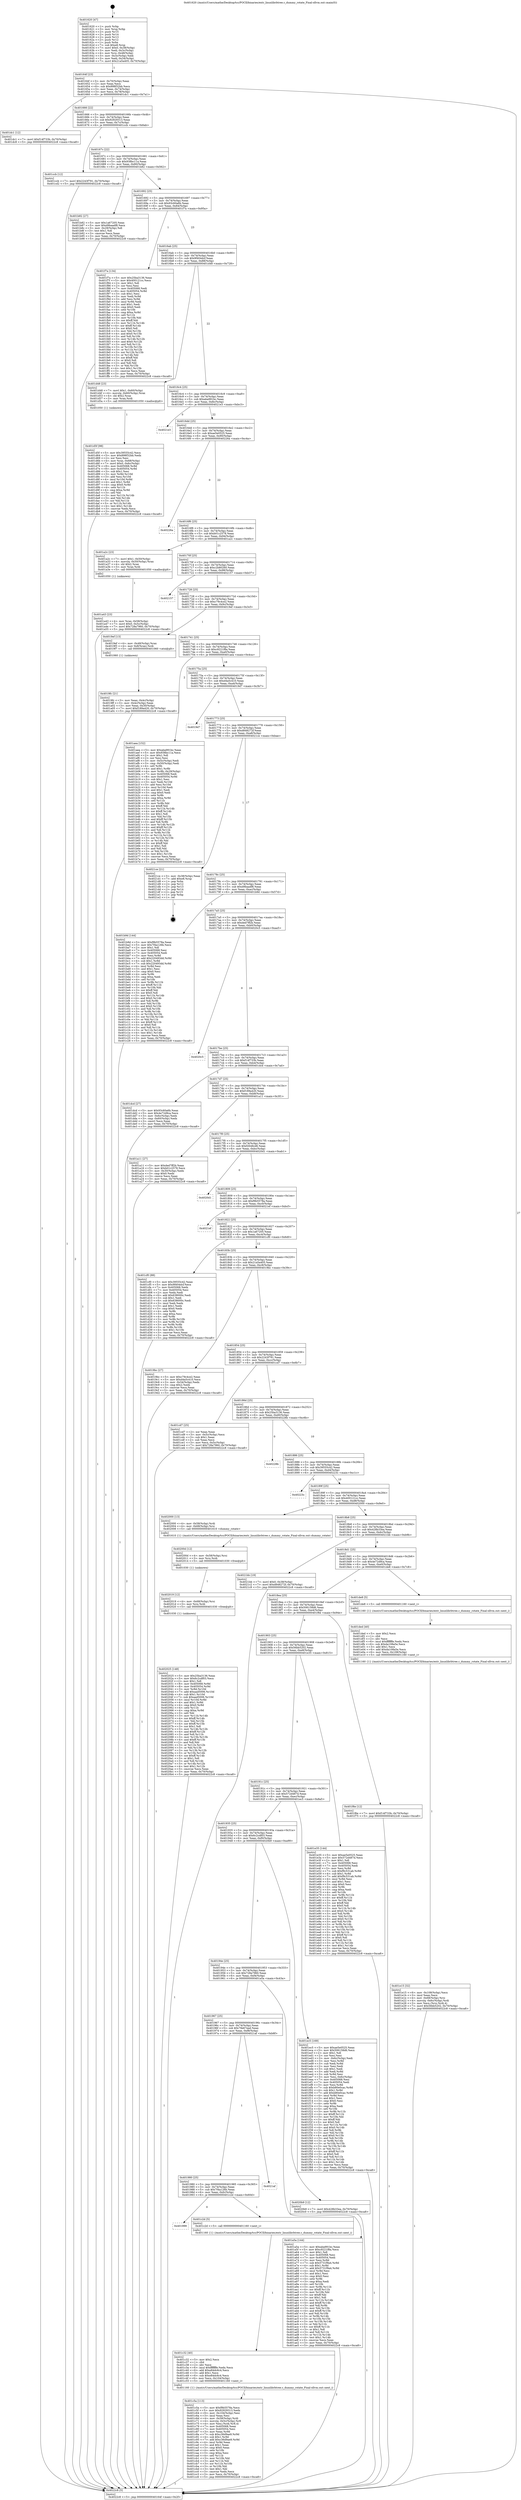 digraph "0x401620" {
  label = "0x401620 (/mnt/c/Users/mathe/Desktop/tcc/POCII/binaries/extr_linuxlibrbtree.c_dummy_rotate_Final-ollvm.out::main(0))"
  labelloc = "t"
  node[shape=record]

  Entry [label="",width=0.3,height=0.3,shape=circle,fillcolor=black,style=filled]
  "0x40164f" [label="{
     0x40164f [23]\l
     | [instrs]\l
     &nbsp;&nbsp;0x40164f \<+3\>: mov -0x70(%rbp),%eax\l
     &nbsp;&nbsp;0x401652 \<+2\>: mov %eax,%ecx\l
     &nbsp;&nbsp;0x401654 \<+6\>: sub $0x898f32bb,%ecx\l
     &nbsp;&nbsp;0x40165a \<+3\>: mov %eax,-0x74(%rbp)\l
     &nbsp;&nbsp;0x40165d \<+3\>: mov %ecx,-0x78(%rbp)\l
     &nbsp;&nbsp;0x401660 \<+6\>: je 0000000000401dc1 \<main+0x7a1\>\l
  }"]
  "0x401dc1" [label="{
     0x401dc1 [12]\l
     | [instrs]\l
     &nbsp;&nbsp;0x401dc1 \<+7\>: movl $0xf14f733b,-0x70(%rbp)\l
     &nbsp;&nbsp;0x401dc8 \<+5\>: jmp 00000000004022c8 \<main+0xca8\>\l
  }"]
  "0x401666" [label="{
     0x401666 [22]\l
     | [instrs]\l
     &nbsp;&nbsp;0x401666 \<+5\>: jmp 000000000040166b \<main+0x4b\>\l
     &nbsp;&nbsp;0x40166b \<+3\>: mov -0x74(%rbp),%eax\l
     &nbsp;&nbsp;0x40166e \<+5\>: sub $0x92929313,%eax\l
     &nbsp;&nbsp;0x401673 \<+3\>: mov %eax,-0x7c(%rbp)\l
     &nbsp;&nbsp;0x401676 \<+6\>: je 0000000000401ccb \<main+0x6ab\>\l
  }"]
  Exit [label="",width=0.3,height=0.3,shape=circle,fillcolor=black,style=filled,peripheries=2]
  "0x401ccb" [label="{
     0x401ccb [12]\l
     | [instrs]\l
     &nbsp;&nbsp;0x401ccb \<+7\>: movl $0x2243f791,-0x70(%rbp)\l
     &nbsp;&nbsp;0x401cd2 \<+5\>: jmp 00000000004022c8 \<main+0xca8\>\l
  }"]
  "0x40167c" [label="{
     0x40167c [22]\l
     | [instrs]\l
     &nbsp;&nbsp;0x40167c \<+5\>: jmp 0000000000401681 \<main+0x61\>\l
     &nbsp;&nbsp;0x401681 \<+3\>: mov -0x74(%rbp),%eax\l
     &nbsp;&nbsp;0x401684 \<+5\>: sub $0x938bc11a,%eax\l
     &nbsp;&nbsp;0x401689 \<+3\>: mov %eax,-0x80(%rbp)\l
     &nbsp;&nbsp;0x40168c \<+6\>: je 0000000000401b82 \<main+0x562\>\l
  }"]
  "0x402025" [label="{
     0x402025 [148]\l
     | [instrs]\l
     &nbsp;&nbsp;0x402025 \<+5\>: mov $0x25ba3136,%eax\l
     &nbsp;&nbsp;0x40202a \<+5\>: mov $0x6c2cdf03,%ecx\l
     &nbsp;&nbsp;0x40202f \<+2\>: mov $0x1,%dl\l
     &nbsp;&nbsp;0x402031 \<+8\>: mov 0x405068,%r8d\l
     &nbsp;&nbsp;0x402039 \<+8\>: mov 0x405054,%r9d\l
     &nbsp;&nbsp;0x402041 \<+3\>: mov %r8d,%r10d\l
     &nbsp;&nbsp;0x402044 \<+7\>: add $0xaad5006,%r10d\l
     &nbsp;&nbsp;0x40204b \<+4\>: sub $0x1,%r10d\l
     &nbsp;&nbsp;0x40204f \<+7\>: sub $0xaad5006,%r10d\l
     &nbsp;&nbsp;0x402056 \<+4\>: imul %r10d,%r8d\l
     &nbsp;&nbsp;0x40205a \<+4\>: and $0x1,%r8d\l
     &nbsp;&nbsp;0x40205e \<+4\>: cmp $0x0,%r8d\l
     &nbsp;&nbsp;0x402062 \<+4\>: sete %r11b\l
     &nbsp;&nbsp;0x402066 \<+4\>: cmp $0xa,%r9d\l
     &nbsp;&nbsp;0x40206a \<+3\>: setl %bl\l
     &nbsp;&nbsp;0x40206d \<+3\>: mov %r11b,%r14b\l
     &nbsp;&nbsp;0x402070 \<+4\>: xor $0xff,%r14b\l
     &nbsp;&nbsp;0x402074 \<+3\>: mov %bl,%r15b\l
     &nbsp;&nbsp;0x402077 \<+4\>: xor $0xff,%r15b\l
     &nbsp;&nbsp;0x40207b \<+3\>: xor $0x1,%dl\l
     &nbsp;&nbsp;0x40207e \<+3\>: mov %r14b,%r12b\l
     &nbsp;&nbsp;0x402081 \<+4\>: and $0xff,%r12b\l
     &nbsp;&nbsp;0x402085 \<+3\>: and %dl,%r11b\l
     &nbsp;&nbsp;0x402088 \<+3\>: mov %r15b,%r13b\l
     &nbsp;&nbsp;0x40208b \<+4\>: and $0xff,%r13b\l
     &nbsp;&nbsp;0x40208f \<+2\>: and %dl,%bl\l
     &nbsp;&nbsp;0x402091 \<+3\>: or %r11b,%r12b\l
     &nbsp;&nbsp;0x402094 \<+3\>: or %bl,%r13b\l
     &nbsp;&nbsp;0x402097 \<+3\>: xor %r13b,%r12b\l
     &nbsp;&nbsp;0x40209a \<+3\>: or %r15b,%r14b\l
     &nbsp;&nbsp;0x40209d \<+4\>: xor $0xff,%r14b\l
     &nbsp;&nbsp;0x4020a1 \<+3\>: or $0x1,%dl\l
     &nbsp;&nbsp;0x4020a4 \<+3\>: and %dl,%r14b\l
     &nbsp;&nbsp;0x4020a7 \<+3\>: or %r14b,%r12b\l
     &nbsp;&nbsp;0x4020aa \<+4\>: test $0x1,%r12b\l
     &nbsp;&nbsp;0x4020ae \<+3\>: cmovne %ecx,%eax\l
     &nbsp;&nbsp;0x4020b1 \<+3\>: mov %eax,-0x70(%rbp)\l
     &nbsp;&nbsp;0x4020b4 \<+5\>: jmp 00000000004022c8 \<main+0xca8\>\l
  }"]
  "0x401b82" [label="{
     0x401b82 [27]\l
     | [instrs]\l
     &nbsp;&nbsp;0x401b82 \<+5\>: mov $0x1a67205,%eax\l
     &nbsp;&nbsp;0x401b87 \<+5\>: mov $0xd9baadf8,%ecx\l
     &nbsp;&nbsp;0x401b8c \<+3\>: mov -0x29(%rbp),%dl\l
     &nbsp;&nbsp;0x401b8f \<+3\>: test $0x1,%dl\l
     &nbsp;&nbsp;0x401b92 \<+3\>: cmovne %ecx,%eax\l
     &nbsp;&nbsp;0x401b95 \<+3\>: mov %eax,-0x70(%rbp)\l
     &nbsp;&nbsp;0x401b98 \<+5\>: jmp 00000000004022c8 \<main+0xca8\>\l
  }"]
  "0x401692" [label="{
     0x401692 [25]\l
     | [instrs]\l
     &nbsp;&nbsp;0x401692 \<+5\>: jmp 0000000000401697 \<main+0x77\>\l
     &nbsp;&nbsp;0x401697 \<+3\>: mov -0x74(%rbp),%eax\l
     &nbsp;&nbsp;0x40169a \<+5\>: sub $0x93c60a6b,%eax\l
     &nbsp;&nbsp;0x40169f \<+6\>: mov %eax,-0x84(%rbp)\l
     &nbsp;&nbsp;0x4016a5 \<+6\>: je 0000000000401f7a \<main+0x95a\>\l
  }"]
  "0x402019" [label="{
     0x402019 [12]\l
     | [instrs]\l
     &nbsp;&nbsp;0x402019 \<+4\>: mov -0x68(%rbp),%rsi\l
     &nbsp;&nbsp;0x40201d \<+3\>: mov %rsi,%rdi\l
     &nbsp;&nbsp;0x402020 \<+5\>: call 0000000000401030 \<free@plt\>\l
     | [calls]\l
     &nbsp;&nbsp;0x401030 \{1\} (unknown)\l
  }"]
  "0x401f7a" [label="{
     0x401f7a [134]\l
     | [instrs]\l
     &nbsp;&nbsp;0x401f7a \<+5\>: mov $0x25ba3136,%eax\l
     &nbsp;&nbsp;0x401f7f \<+5\>: mov $0x400121cc,%ecx\l
     &nbsp;&nbsp;0x401f84 \<+2\>: mov $0x1,%dl\l
     &nbsp;&nbsp;0x401f86 \<+2\>: xor %esi,%esi\l
     &nbsp;&nbsp;0x401f88 \<+7\>: mov 0x405068,%edi\l
     &nbsp;&nbsp;0x401f8f \<+8\>: mov 0x405054,%r8d\l
     &nbsp;&nbsp;0x401f97 \<+3\>: sub $0x1,%esi\l
     &nbsp;&nbsp;0x401f9a \<+3\>: mov %edi,%r9d\l
     &nbsp;&nbsp;0x401f9d \<+3\>: add %esi,%r9d\l
     &nbsp;&nbsp;0x401fa0 \<+4\>: imul %r9d,%edi\l
     &nbsp;&nbsp;0x401fa4 \<+3\>: and $0x1,%edi\l
     &nbsp;&nbsp;0x401fa7 \<+3\>: cmp $0x0,%edi\l
     &nbsp;&nbsp;0x401faa \<+4\>: sete %r10b\l
     &nbsp;&nbsp;0x401fae \<+4\>: cmp $0xa,%r8d\l
     &nbsp;&nbsp;0x401fb2 \<+4\>: setl %r11b\l
     &nbsp;&nbsp;0x401fb6 \<+3\>: mov %r10b,%bl\l
     &nbsp;&nbsp;0x401fb9 \<+3\>: xor $0xff,%bl\l
     &nbsp;&nbsp;0x401fbc \<+3\>: mov %r11b,%r14b\l
     &nbsp;&nbsp;0x401fbf \<+4\>: xor $0xff,%r14b\l
     &nbsp;&nbsp;0x401fc3 \<+3\>: xor $0x0,%dl\l
     &nbsp;&nbsp;0x401fc6 \<+3\>: mov %bl,%r15b\l
     &nbsp;&nbsp;0x401fc9 \<+4\>: and $0x0,%r15b\l
     &nbsp;&nbsp;0x401fcd \<+3\>: and %dl,%r10b\l
     &nbsp;&nbsp;0x401fd0 \<+3\>: mov %r14b,%r12b\l
     &nbsp;&nbsp;0x401fd3 \<+4\>: and $0x0,%r12b\l
     &nbsp;&nbsp;0x401fd7 \<+3\>: and %dl,%r11b\l
     &nbsp;&nbsp;0x401fda \<+3\>: or %r10b,%r15b\l
     &nbsp;&nbsp;0x401fdd \<+3\>: or %r11b,%r12b\l
     &nbsp;&nbsp;0x401fe0 \<+3\>: xor %r12b,%r15b\l
     &nbsp;&nbsp;0x401fe3 \<+3\>: or %r14b,%bl\l
     &nbsp;&nbsp;0x401fe6 \<+3\>: xor $0xff,%bl\l
     &nbsp;&nbsp;0x401fe9 \<+3\>: or $0x0,%dl\l
     &nbsp;&nbsp;0x401fec \<+2\>: and %dl,%bl\l
     &nbsp;&nbsp;0x401fee \<+3\>: or %bl,%r15b\l
     &nbsp;&nbsp;0x401ff1 \<+4\>: test $0x1,%r15b\l
     &nbsp;&nbsp;0x401ff5 \<+3\>: cmovne %ecx,%eax\l
     &nbsp;&nbsp;0x401ff8 \<+3\>: mov %eax,-0x70(%rbp)\l
     &nbsp;&nbsp;0x401ffb \<+5\>: jmp 00000000004022c8 \<main+0xca8\>\l
  }"]
  "0x4016ab" [label="{
     0x4016ab [25]\l
     | [instrs]\l
     &nbsp;&nbsp;0x4016ab \<+5\>: jmp 00000000004016b0 \<main+0x90\>\l
     &nbsp;&nbsp;0x4016b0 \<+3\>: mov -0x74(%rbp),%eax\l
     &nbsp;&nbsp;0x4016b3 \<+5\>: sub $0x9f404dcf,%eax\l
     &nbsp;&nbsp;0x4016b8 \<+6\>: mov %eax,-0x88(%rbp)\l
     &nbsp;&nbsp;0x4016be \<+6\>: je 0000000000401d48 \<main+0x728\>\l
  }"]
  "0x40200d" [label="{
     0x40200d [12]\l
     | [instrs]\l
     &nbsp;&nbsp;0x40200d \<+4\>: mov -0x58(%rbp),%rsi\l
     &nbsp;&nbsp;0x402011 \<+3\>: mov %rsi,%rdi\l
     &nbsp;&nbsp;0x402014 \<+5\>: call 0000000000401030 \<free@plt\>\l
     | [calls]\l
     &nbsp;&nbsp;0x401030 \{1\} (unknown)\l
  }"]
  "0x401d48" [label="{
     0x401d48 [23]\l
     | [instrs]\l
     &nbsp;&nbsp;0x401d48 \<+7\>: movl $0x1,-0x60(%rbp)\l
     &nbsp;&nbsp;0x401d4f \<+4\>: movslq -0x60(%rbp),%rax\l
     &nbsp;&nbsp;0x401d53 \<+4\>: shl $0x2,%rax\l
     &nbsp;&nbsp;0x401d57 \<+3\>: mov %rax,%rdi\l
     &nbsp;&nbsp;0x401d5a \<+5\>: call 0000000000401050 \<malloc@plt\>\l
     | [calls]\l
     &nbsp;&nbsp;0x401050 \{1\} (unknown)\l
  }"]
  "0x4016c4" [label="{
     0x4016c4 [25]\l
     | [instrs]\l
     &nbsp;&nbsp;0x4016c4 \<+5\>: jmp 00000000004016c9 \<main+0xa9\>\l
     &nbsp;&nbsp;0x4016c9 \<+3\>: mov -0x74(%rbp),%eax\l
     &nbsp;&nbsp;0x4016cc \<+5\>: sub $0xaba991bc,%eax\l
     &nbsp;&nbsp;0x4016d1 \<+6\>: mov %eax,-0x8c(%rbp)\l
     &nbsp;&nbsp;0x4016d7 \<+6\>: je 00000000004021e3 \<main+0xbc3\>\l
  }"]
  "0x401e15" [label="{
     0x401e15 [32]\l
     | [instrs]\l
     &nbsp;&nbsp;0x401e15 \<+6\>: mov -0x108(%rbp),%ecx\l
     &nbsp;&nbsp;0x401e1b \<+3\>: imul %eax,%ecx\l
     &nbsp;&nbsp;0x401e1e \<+4\>: mov -0x68(%rbp),%rsi\l
     &nbsp;&nbsp;0x401e22 \<+4\>: movslq -0x6c(%rbp),%rdi\l
     &nbsp;&nbsp;0x401e26 \<+3\>: mov %ecx,(%rsi,%rdi,4)\l
     &nbsp;&nbsp;0x401e29 \<+7\>: movl $0x56bb5202,-0x70(%rbp)\l
     &nbsp;&nbsp;0x401e30 \<+5\>: jmp 00000000004022c8 \<main+0xca8\>\l
  }"]
  "0x4021e3" [label="{
     0x4021e3\l
  }", style=dashed]
  "0x4016dd" [label="{
     0x4016dd [25]\l
     | [instrs]\l
     &nbsp;&nbsp;0x4016dd \<+5\>: jmp 00000000004016e2 \<main+0xc2\>\l
     &nbsp;&nbsp;0x4016e2 \<+3\>: mov -0x74(%rbp),%eax\l
     &nbsp;&nbsp;0x4016e5 \<+5\>: sub $0xae5e0525,%eax\l
     &nbsp;&nbsp;0x4016ea \<+6\>: mov %eax,-0x90(%rbp)\l
     &nbsp;&nbsp;0x4016f0 \<+6\>: je 000000000040226a \<main+0xc4a\>\l
  }"]
  "0x401ded" [label="{
     0x401ded [40]\l
     | [instrs]\l
     &nbsp;&nbsp;0x401ded \<+5\>: mov $0x2,%ecx\l
     &nbsp;&nbsp;0x401df2 \<+1\>: cltd\l
     &nbsp;&nbsp;0x401df3 \<+2\>: idiv %ecx\l
     &nbsp;&nbsp;0x401df5 \<+6\>: imul $0xfffffffe,%edx,%ecx\l
     &nbsp;&nbsp;0x401dfb \<+6\>: sub $0xda108a5e,%ecx\l
     &nbsp;&nbsp;0x401e01 \<+3\>: add $0x1,%ecx\l
     &nbsp;&nbsp;0x401e04 \<+6\>: add $0xda108a5e,%ecx\l
     &nbsp;&nbsp;0x401e0a \<+6\>: mov %ecx,-0x108(%rbp)\l
     &nbsp;&nbsp;0x401e10 \<+5\>: call 0000000000401160 \<next_i\>\l
     | [calls]\l
     &nbsp;&nbsp;0x401160 \{1\} (/mnt/c/Users/mathe/Desktop/tcc/POCII/binaries/extr_linuxlibrbtree.c_dummy_rotate_Final-ollvm.out::next_i)\l
  }"]
  "0x40226a" [label="{
     0x40226a\l
  }", style=dashed]
  "0x4016f6" [label="{
     0x4016f6 [25]\l
     | [instrs]\l
     &nbsp;&nbsp;0x4016f6 \<+5\>: jmp 00000000004016fb \<main+0xdb\>\l
     &nbsp;&nbsp;0x4016fb \<+3\>: mov -0x74(%rbp),%eax\l
     &nbsp;&nbsp;0x4016fe \<+5\>: sub $0xb01c2578,%eax\l
     &nbsp;&nbsp;0x401703 \<+6\>: mov %eax,-0x94(%rbp)\l
     &nbsp;&nbsp;0x401709 \<+6\>: je 0000000000401a2c \<main+0x40c\>\l
  }"]
  "0x401d5f" [label="{
     0x401d5f [98]\l
     | [instrs]\l
     &nbsp;&nbsp;0x401d5f \<+5\>: mov $0x39555c42,%ecx\l
     &nbsp;&nbsp;0x401d64 \<+5\>: mov $0x898f32bb,%edx\l
     &nbsp;&nbsp;0x401d69 \<+2\>: xor %esi,%esi\l
     &nbsp;&nbsp;0x401d6b \<+4\>: mov %rax,-0x68(%rbp)\l
     &nbsp;&nbsp;0x401d6f \<+7\>: movl $0x0,-0x6c(%rbp)\l
     &nbsp;&nbsp;0x401d76 \<+8\>: mov 0x405068,%r8d\l
     &nbsp;&nbsp;0x401d7e \<+8\>: mov 0x405054,%r9d\l
     &nbsp;&nbsp;0x401d86 \<+3\>: sub $0x1,%esi\l
     &nbsp;&nbsp;0x401d89 \<+3\>: mov %r8d,%r10d\l
     &nbsp;&nbsp;0x401d8c \<+3\>: add %esi,%r10d\l
     &nbsp;&nbsp;0x401d8f \<+4\>: imul %r10d,%r8d\l
     &nbsp;&nbsp;0x401d93 \<+4\>: and $0x1,%r8d\l
     &nbsp;&nbsp;0x401d97 \<+4\>: cmp $0x0,%r8d\l
     &nbsp;&nbsp;0x401d9b \<+4\>: sete %r11b\l
     &nbsp;&nbsp;0x401d9f \<+4\>: cmp $0xa,%r9d\l
     &nbsp;&nbsp;0x401da3 \<+3\>: setl %bl\l
     &nbsp;&nbsp;0x401da6 \<+3\>: mov %r11b,%r14b\l
     &nbsp;&nbsp;0x401da9 \<+3\>: and %bl,%r14b\l
     &nbsp;&nbsp;0x401dac \<+3\>: xor %bl,%r11b\l
     &nbsp;&nbsp;0x401daf \<+3\>: or %r11b,%r14b\l
     &nbsp;&nbsp;0x401db2 \<+4\>: test $0x1,%r14b\l
     &nbsp;&nbsp;0x401db6 \<+3\>: cmovne %edx,%ecx\l
     &nbsp;&nbsp;0x401db9 \<+3\>: mov %ecx,-0x70(%rbp)\l
     &nbsp;&nbsp;0x401dbc \<+5\>: jmp 00000000004022c8 \<main+0xca8\>\l
  }"]
  "0x401a2c" [label="{
     0x401a2c [23]\l
     | [instrs]\l
     &nbsp;&nbsp;0x401a2c \<+7\>: movl $0x1,-0x50(%rbp)\l
     &nbsp;&nbsp;0x401a33 \<+4\>: movslq -0x50(%rbp),%rax\l
     &nbsp;&nbsp;0x401a37 \<+4\>: shl $0x2,%rax\l
     &nbsp;&nbsp;0x401a3b \<+3\>: mov %rax,%rdi\l
     &nbsp;&nbsp;0x401a3e \<+5\>: call 0000000000401050 \<malloc@plt\>\l
     | [calls]\l
     &nbsp;&nbsp;0x401050 \{1\} (unknown)\l
  }"]
  "0x40170f" [label="{
     0x40170f [25]\l
     | [instrs]\l
     &nbsp;&nbsp;0x40170f \<+5\>: jmp 0000000000401714 \<main+0xf4\>\l
     &nbsp;&nbsp;0x401714 \<+3\>: mov -0x74(%rbp),%eax\l
     &nbsp;&nbsp;0x401717 \<+5\>: sub $0xc2b80260,%eax\l
     &nbsp;&nbsp;0x40171c \<+6\>: mov %eax,-0x98(%rbp)\l
     &nbsp;&nbsp;0x401722 \<+6\>: je 0000000000402157 \<main+0xb37\>\l
  }"]
  "0x401c5a" [label="{
     0x401c5a [113]\l
     | [instrs]\l
     &nbsp;&nbsp;0x401c5a \<+5\>: mov $0xf9b5578a,%ecx\l
     &nbsp;&nbsp;0x401c5f \<+5\>: mov $0x92929313,%edx\l
     &nbsp;&nbsp;0x401c64 \<+6\>: mov -0x104(%rbp),%esi\l
     &nbsp;&nbsp;0x401c6a \<+3\>: imul %eax,%esi\l
     &nbsp;&nbsp;0x401c6d \<+4\>: mov -0x58(%rbp),%rdi\l
     &nbsp;&nbsp;0x401c71 \<+4\>: movslq -0x5c(%rbp),%r8\l
     &nbsp;&nbsp;0x401c75 \<+4\>: mov %esi,(%rdi,%r8,4)\l
     &nbsp;&nbsp;0x401c79 \<+7\>: mov 0x405068,%eax\l
     &nbsp;&nbsp;0x401c80 \<+7\>: mov 0x405054,%esi\l
     &nbsp;&nbsp;0x401c87 \<+3\>: mov %eax,%r9d\l
     &nbsp;&nbsp;0x401c8a \<+7\>: sub $0xc36d9ae9,%r9d\l
     &nbsp;&nbsp;0x401c91 \<+4\>: sub $0x1,%r9d\l
     &nbsp;&nbsp;0x401c95 \<+7\>: add $0xc36d9ae9,%r9d\l
     &nbsp;&nbsp;0x401c9c \<+4\>: imul %r9d,%eax\l
     &nbsp;&nbsp;0x401ca0 \<+3\>: and $0x1,%eax\l
     &nbsp;&nbsp;0x401ca3 \<+3\>: cmp $0x0,%eax\l
     &nbsp;&nbsp;0x401ca6 \<+4\>: sete %r10b\l
     &nbsp;&nbsp;0x401caa \<+3\>: cmp $0xa,%esi\l
     &nbsp;&nbsp;0x401cad \<+4\>: setl %r11b\l
     &nbsp;&nbsp;0x401cb1 \<+3\>: mov %r10b,%bl\l
     &nbsp;&nbsp;0x401cb4 \<+3\>: and %r11b,%bl\l
     &nbsp;&nbsp;0x401cb7 \<+3\>: xor %r11b,%r10b\l
     &nbsp;&nbsp;0x401cba \<+3\>: or %r10b,%bl\l
     &nbsp;&nbsp;0x401cbd \<+3\>: test $0x1,%bl\l
     &nbsp;&nbsp;0x401cc0 \<+3\>: cmovne %edx,%ecx\l
     &nbsp;&nbsp;0x401cc3 \<+3\>: mov %ecx,-0x70(%rbp)\l
     &nbsp;&nbsp;0x401cc6 \<+5\>: jmp 00000000004022c8 \<main+0xca8\>\l
  }"]
  "0x402157" [label="{
     0x402157\l
  }", style=dashed]
  "0x401728" [label="{
     0x401728 [25]\l
     | [instrs]\l
     &nbsp;&nbsp;0x401728 \<+5\>: jmp 000000000040172d \<main+0x10d\>\l
     &nbsp;&nbsp;0x40172d \<+3\>: mov -0x74(%rbp),%eax\l
     &nbsp;&nbsp;0x401730 \<+5\>: sub $0xc79c4ce2,%eax\l
     &nbsp;&nbsp;0x401735 \<+6\>: mov %eax,-0x9c(%rbp)\l
     &nbsp;&nbsp;0x40173b \<+6\>: je 00000000004019ef \<main+0x3cf\>\l
  }"]
  "0x401c32" [label="{
     0x401c32 [40]\l
     | [instrs]\l
     &nbsp;&nbsp;0x401c32 \<+5\>: mov $0x2,%ecx\l
     &nbsp;&nbsp;0x401c37 \<+1\>: cltd\l
     &nbsp;&nbsp;0x401c38 \<+2\>: idiv %ecx\l
     &nbsp;&nbsp;0x401c3a \<+6\>: imul $0xfffffffe,%edx,%ecx\l
     &nbsp;&nbsp;0x401c40 \<+6\>: add $0xe84dc6c4,%ecx\l
     &nbsp;&nbsp;0x401c46 \<+3\>: add $0x1,%ecx\l
     &nbsp;&nbsp;0x401c49 \<+6\>: sub $0xe84dc6c4,%ecx\l
     &nbsp;&nbsp;0x401c4f \<+6\>: mov %ecx,-0x104(%rbp)\l
     &nbsp;&nbsp;0x401c55 \<+5\>: call 0000000000401160 \<next_i\>\l
     | [calls]\l
     &nbsp;&nbsp;0x401160 \{1\} (/mnt/c/Users/mathe/Desktop/tcc/POCII/binaries/extr_linuxlibrbtree.c_dummy_rotate_Final-ollvm.out::next_i)\l
  }"]
  "0x4019ef" [label="{
     0x4019ef [13]\l
     | [instrs]\l
     &nbsp;&nbsp;0x4019ef \<+4\>: mov -0x48(%rbp),%rax\l
     &nbsp;&nbsp;0x4019f3 \<+4\>: mov 0x8(%rax),%rdi\l
     &nbsp;&nbsp;0x4019f7 \<+5\>: call 0000000000401060 \<atoi@plt\>\l
     | [calls]\l
     &nbsp;&nbsp;0x401060 \{1\} (unknown)\l
  }"]
  "0x401741" [label="{
     0x401741 [25]\l
     | [instrs]\l
     &nbsp;&nbsp;0x401741 \<+5\>: jmp 0000000000401746 \<main+0x126\>\l
     &nbsp;&nbsp;0x401746 \<+3\>: mov -0x74(%rbp),%eax\l
     &nbsp;&nbsp;0x401749 \<+5\>: sub $0xc9221f8a,%eax\l
     &nbsp;&nbsp;0x40174e \<+6\>: mov %eax,-0xa0(%rbp)\l
     &nbsp;&nbsp;0x401754 \<+6\>: je 0000000000401aea \<main+0x4ca\>\l
  }"]
  "0x401999" [label="{
     0x401999\l
  }", style=dashed]
  "0x401aea" [label="{
     0x401aea [152]\l
     | [instrs]\l
     &nbsp;&nbsp;0x401aea \<+5\>: mov $0xaba991bc,%eax\l
     &nbsp;&nbsp;0x401aef \<+5\>: mov $0x938bc11a,%ecx\l
     &nbsp;&nbsp;0x401af4 \<+2\>: mov $0x1,%dl\l
     &nbsp;&nbsp;0x401af6 \<+2\>: xor %esi,%esi\l
     &nbsp;&nbsp;0x401af8 \<+3\>: mov -0x5c(%rbp),%edi\l
     &nbsp;&nbsp;0x401afb \<+3\>: cmp -0x50(%rbp),%edi\l
     &nbsp;&nbsp;0x401afe \<+4\>: setl %r8b\l
     &nbsp;&nbsp;0x401b02 \<+4\>: and $0x1,%r8b\l
     &nbsp;&nbsp;0x401b06 \<+4\>: mov %r8b,-0x29(%rbp)\l
     &nbsp;&nbsp;0x401b0a \<+7\>: mov 0x405068,%edi\l
     &nbsp;&nbsp;0x401b11 \<+8\>: mov 0x405054,%r9d\l
     &nbsp;&nbsp;0x401b19 \<+3\>: sub $0x1,%esi\l
     &nbsp;&nbsp;0x401b1c \<+3\>: mov %edi,%r10d\l
     &nbsp;&nbsp;0x401b1f \<+3\>: add %esi,%r10d\l
     &nbsp;&nbsp;0x401b22 \<+4\>: imul %r10d,%edi\l
     &nbsp;&nbsp;0x401b26 \<+3\>: and $0x1,%edi\l
     &nbsp;&nbsp;0x401b29 \<+3\>: cmp $0x0,%edi\l
     &nbsp;&nbsp;0x401b2c \<+4\>: sete %r8b\l
     &nbsp;&nbsp;0x401b30 \<+4\>: cmp $0xa,%r9d\l
     &nbsp;&nbsp;0x401b34 \<+4\>: setl %r11b\l
     &nbsp;&nbsp;0x401b38 \<+3\>: mov %r8b,%bl\l
     &nbsp;&nbsp;0x401b3b \<+3\>: xor $0xff,%bl\l
     &nbsp;&nbsp;0x401b3e \<+3\>: mov %r11b,%r14b\l
     &nbsp;&nbsp;0x401b41 \<+4\>: xor $0xff,%r14b\l
     &nbsp;&nbsp;0x401b45 \<+3\>: xor $0x1,%dl\l
     &nbsp;&nbsp;0x401b48 \<+3\>: mov %bl,%r15b\l
     &nbsp;&nbsp;0x401b4b \<+4\>: and $0xff,%r15b\l
     &nbsp;&nbsp;0x401b4f \<+3\>: and %dl,%r8b\l
     &nbsp;&nbsp;0x401b52 \<+3\>: mov %r14b,%r12b\l
     &nbsp;&nbsp;0x401b55 \<+4\>: and $0xff,%r12b\l
     &nbsp;&nbsp;0x401b59 \<+3\>: and %dl,%r11b\l
     &nbsp;&nbsp;0x401b5c \<+3\>: or %r8b,%r15b\l
     &nbsp;&nbsp;0x401b5f \<+3\>: or %r11b,%r12b\l
     &nbsp;&nbsp;0x401b62 \<+3\>: xor %r12b,%r15b\l
     &nbsp;&nbsp;0x401b65 \<+3\>: or %r14b,%bl\l
     &nbsp;&nbsp;0x401b68 \<+3\>: xor $0xff,%bl\l
     &nbsp;&nbsp;0x401b6b \<+3\>: or $0x1,%dl\l
     &nbsp;&nbsp;0x401b6e \<+2\>: and %dl,%bl\l
     &nbsp;&nbsp;0x401b70 \<+3\>: or %bl,%r15b\l
     &nbsp;&nbsp;0x401b73 \<+4\>: test $0x1,%r15b\l
     &nbsp;&nbsp;0x401b77 \<+3\>: cmovne %ecx,%eax\l
     &nbsp;&nbsp;0x401b7a \<+3\>: mov %eax,-0x70(%rbp)\l
     &nbsp;&nbsp;0x401b7d \<+5\>: jmp 00000000004022c8 \<main+0xca8\>\l
  }"]
  "0x40175a" [label="{
     0x40175a [25]\l
     | [instrs]\l
     &nbsp;&nbsp;0x40175a \<+5\>: jmp 000000000040175f \<main+0x13f\>\l
     &nbsp;&nbsp;0x40175f \<+3\>: mov -0x74(%rbp),%eax\l
     &nbsp;&nbsp;0x401762 \<+5\>: sub $0xd4a5c410,%eax\l
     &nbsp;&nbsp;0x401767 \<+6\>: mov %eax,-0xa4(%rbp)\l
     &nbsp;&nbsp;0x40176d \<+6\>: je 00000000004019d7 \<main+0x3b7\>\l
  }"]
  "0x401c2d" [label="{
     0x401c2d [5]\l
     | [instrs]\l
     &nbsp;&nbsp;0x401c2d \<+5\>: call 0000000000401160 \<next_i\>\l
     | [calls]\l
     &nbsp;&nbsp;0x401160 \{1\} (/mnt/c/Users/mathe/Desktop/tcc/POCII/binaries/extr_linuxlibrbtree.c_dummy_rotate_Final-ollvm.out::next_i)\l
  }"]
  "0x4019d7" [label="{
     0x4019d7\l
  }", style=dashed]
  "0x401773" [label="{
     0x401773 [25]\l
     | [instrs]\l
     &nbsp;&nbsp;0x401773 \<+5\>: jmp 0000000000401778 \<main+0x158\>\l
     &nbsp;&nbsp;0x401778 \<+3\>: mov -0x74(%rbp),%eax\l
     &nbsp;&nbsp;0x40177b \<+5\>: sub $0xd848272f,%eax\l
     &nbsp;&nbsp;0x401780 \<+6\>: mov %eax,-0xa8(%rbp)\l
     &nbsp;&nbsp;0x401786 \<+6\>: je 00000000004021ce \<main+0xbae\>\l
  }"]
  "0x401980" [label="{
     0x401980 [25]\l
     | [instrs]\l
     &nbsp;&nbsp;0x401980 \<+5\>: jmp 0000000000401985 \<main+0x365\>\l
     &nbsp;&nbsp;0x401985 \<+3\>: mov -0x74(%rbp),%eax\l
     &nbsp;&nbsp;0x401988 \<+5\>: sub $0x7f4a126b,%eax\l
     &nbsp;&nbsp;0x40198d \<+6\>: mov %eax,-0xfc(%rbp)\l
     &nbsp;&nbsp;0x401993 \<+6\>: je 0000000000401c2d \<main+0x60d\>\l
  }"]
  "0x4021ce" [label="{
     0x4021ce [21]\l
     | [instrs]\l
     &nbsp;&nbsp;0x4021ce \<+3\>: mov -0x38(%rbp),%eax\l
     &nbsp;&nbsp;0x4021d1 \<+7\>: add $0xe8,%rsp\l
     &nbsp;&nbsp;0x4021d8 \<+1\>: pop %rbx\l
     &nbsp;&nbsp;0x4021d9 \<+2\>: pop %r12\l
     &nbsp;&nbsp;0x4021db \<+2\>: pop %r13\l
     &nbsp;&nbsp;0x4021dd \<+2\>: pop %r14\l
     &nbsp;&nbsp;0x4021df \<+2\>: pop %r15\l
     &nbsp;&nbsp;0x4021e1 \<+1\>: pop %rbp\l
     &nbsp;&nbsp;0x4021e2 \<+1\>: ret\l
  }"]
  "0x40178c" [label="{
     0x40178c [25]\l
     | [instrs]\l
     &nbsp;&nbsp;0x40178c \<+5\>: jmp 0000000000401791 \<main+0x171\>\l
     &nbsp;&nbsp;0x401791 \<+3\>: mov -0x74(%rbp),%eax\l
     &nbsp;&nbsp;0x401794 \<+5\>: sub $0xd9baadf8,%eax\l
     &nbsp;&nbsp;0x401799 \<+6\>: mov %eax,-0xac(%rbp)\l
     &nbsp;&nbsp;0x40179f \<+6\>: je 0000000000401b9d \<main+0x57d\>\l
  }"]
  "0x4021af" [label="{
     0x4021af\l
  }", style=dashed]
  "0x401b9d" [label="{
     0x401b9d [144]\l
     | [instrs]\l
     &nbsp;&nbsp;0x401b9d \<+5\>: mov $0xf9b5578a,%eax\l
     &nbsp;&nbsp;0x401ba2 \<+5\>: mov $0x7f4a126b,%ecx\l
     &nbsp;&nbsp;0x401ba7 \<+2\>: mov $0x1,%dl\l
     &nbsp;&nbsp;0x401ba9 \<+7\>: mov 0x405068,%esi\l
     &nbsp;&nbsp;0x401bb0 \<+7\>: mov 0x405054,%edi\l
     &nbsp;&nbsp;0x401bb7 \<+3\>: mov %esi,%r8d\l
     &nbsp;&nbsp;0x401bba \<+7\>: add $0x220493dd,%r8d\l
     &nbsp;&nbsp;0x401bc1 \<+4\>: sub $0x1,%r8d\l
     &nbsp;&nbsp;0x401bc5 \<+7\>: sub $0x220493dd,%r8d\l
     &nbsp;&nbsp;0x401bcc \<+4\>: imul %r8d,%esi\l
     &nbsp;&nbsp;0x401bd0 \<+3\>: and $0x1,%esi\l
     &nbsp;&nbsp;0x401bd3 \<+3\>: cmp $0x0,%esi\l
     &nbsp;&nbsp;0x401bd6 \<+4\>: sete %r9b\l
     &nbsp;&nbsp;0x401bda \<+3\>: cmp $0xa,%edi\l
     &nbsp;&nbsp;0x401bdd \<+4\>: setl %r10b\l
     &nbsp;&nbsp;0x401be1 \<+3\>: mov %r9b,%r11b\l
     &nbsp;&nbsp;0x401be4 \<+4\>: xor $0xff,%r11b\l
     &nbsp;&nbsp;0x401be8 \<+3\>: mov %r10b,%bl\l
     &nbsp;&nbsp;0x401beb \<+3\>: xor $0xff,%bl\l
     &nbsp;&nbsp;0x401bee \<+3\>: xor $0x0,%dl\l
     &nbsp;&nbsp;0x401bf1 \<+3\>: mov %r11b,%r14b\l
     &nbsp;&nbsp;0x401bf4 \<+4\>: and $0x0,%r14b\l
     &nbsp;&nbsp;0x401bf8 \<+3\>: and %dl,%r9b\l
     &nbsp;&nbsp;0x401bfb \<+3\>: mov %bl,%r15b\l
     &nbsp;&nbsp;0x401bfe \<+4\>: and $0x0,%r15b\l
     &nbsp;&nbsp;0x401c02 \<+3\>: and %dl,%r10b\l
     &nbsp;&nbsp;0x401c05 \<+3\>: or %r9b,%r14b\l
     &nbsp;&nbsp;0x401c08 \<+3\>: or %r10b,%r15b\l
     &nbsp;&nbsp;0x401c0b \<+3\>: xor %r15b,%r14b\l
     &nbsp;&nbsp;0x401c0e \<+3\>: or %bl,%r11b\l
     &nbsp;&nbsp;0x401c11 \<+4\>: xor $0xff,%r11b\l
     &nbsp;&nbsp;0x401c15 \<+3\>: or $0x0,%dl\l
     &nbsp;&nbsp;0x401c18 \<+3\>: and %dl,%r11b\l
     &nbsp;&nbsp;0x401c1b \<+3\>: or %r11b,%r14b\l
     &nbsp;&nbsp;0x401c1e \<+4\>: test $0x1,%r14b\l
     &nbsp;&nbsp;0x401c22 \<+3\>: cmovne %ecx,%eax\l
     &nbsp;&nbsp;0x401c25 \<+3\>: mov %eax,-0x70(%rbp)\l
     &nbsp;&nbsp;0x401c28 \<+5\>: jmp 00000000004022c8 \<main+0xca8\>\l
  }"]
  "0x4017a5" [label="{
     0x4017a5 [25]\l
     | [instrs]\l
     &nbsp;&nbsp;0x4017a5 \<+5\>: jmp 00000000004017aa \<main+0x18a\>\l
     &nbsp;&nbsp;0x4017aa \<+3\>: mov -0x74(%rbp),%eax\l
     &nbsp;&nbsp;0x4017ad \<+5\>: sub $0xded7ff2b,%eax\l
     &nbsp;&nbsp;0x4017b2 \<+6\>: mov %eax,-0xb0(%rbp)\l
     &nbsp;&nbsp;0x4017b8 \<+6\>: je 00000000004020c5 \<main+0xaa5\>\l
  }"]
  "0x401967" [label="{
     0x401967 [25]\l
     | [instrs]\l
     &nbsp;&nbsp;0x401967 \<+5\>: jmp 000000000040196c \<main+0x34c\>\l
     &nbsp;&nbsp;0x40196c \<+3\>: mov -0x74(%rbp),%eax\l
     &nbsp;&nbsp;0x40196f \<+5\>: sub $0x79e67ead,%eax\l
     &nbsp;&nbsp;0x401974 \<+6\>: mov %eax,-0xf8(%rbp)\l
     &nbsp;&nbsp;0x40197a \<+6\>: je 00000000004021af \<main+0xb8f\>\l
  }"]
  "0x4020c5" [label="{
     0x4020c5\l
  }", style=dashed]
  "0x4017be" [label="{
     0x4017be [25]\l
     | [instrs]\l
     &nbsp;&nbsp;0x4017be \<+5\>: jmp 00000000004017c3 \<main+0x1a3\>\l
     &nbsp;&nbsp;0x4017c3 \<+3\>: mov -0x74(%rbp),%eax\l
     &nbsp;&nbsp;0x4017c6 \<+5\>: sub $0xf14f733b,%eax\l
     &nbsp;&nbsp;0x4017cb \<+6\>: mov %eax,-0xb4(%rbp)\l
     &nbsp;&nbsp;0x4017d1 \<+6\>: je 0000000000401dcd \<main+0x7ad\>\l
  }"]
  "0x401a5a" [label="{
     0x401a5a [144]\l
     | [instrs]\l
     &nbsp;&nbsp;0x401a5a \<+5\>: mov $0xaba991bc,%eax\l
     &nbsp;&nbsp;0x401a5f \<+5\>: mov $0xc9221f8a,%ecx\l
     &nbsp;&nbsp;0x401a64 \<+2\>: mov $0x1,%dl\l
     &nbsp;&nbsp;0x401a66 \<+7\>: mov 0x405068,%esi\l
     &nbsp;&nbsp;0x401a6d \<+7\>: mov 0x405054,%edi\l
     &nbsp;&nbsp;0x401a74 \<+3\>: mov %esi,%r8d\l
     &nbsp;&nbsp;0x401a77 \<+7\>: sub $0x5731f9a4,%r8d\l
     &nbsp;&nbsp;0x401a7e \<+4\>: sub $0x1,%r8d\l
     &nbsp;&nbsp;0x401a82 \<+7\>: add $0x5731f9a4,%r8d\l
     &nbsp;&nbsp;0x401a89 \<+4\>: imul %r8d,%esi\l
     &nbsp;&nbsp;0x401a8d \<+3\>: and $0x1,%esi\l
     &nbsp;&nbsp;0x401a90 \<+3\>: cmp $0x0,%esi\l
     &nbsp;&nbsp;0x401a93 \<+4\>: sete %r9b\l
     &nbsp;&nbsp;0x401a97 \<+3\>: cmp $0xa,%edi\l
     &nbsp;&nbsp;0x401a9a \<+4\>: setl %r10b\l
     &nbsp;&nbsp;0x401a9e \<+3\>: mov %r9b,%r11b\l
     &nbsp;&nbsp;0x401aa1 \<+4\>: xor $0xff,%r11b\l
     &nbsp;&nbsp;0x401aa5 \<+3\>: mov %r10b,%bl\l
     &nbsp;&nbsp;0x401aa8 \<+3\>: xor $0xff,%bl\l
     &nbsp;&nbsp;0x401aab \<+3\>: xor $0x1,%dl\l
     &nbsp;&nbsp;0x401aae \<+3\>: mov %r11b,%r14b\l
     &nbsp;&nbsp;0x401ab1 \<+4\>: and $0xff,%r14b\l
     &nbsp;&nbsp;0x401ab5 \<+3\>: and %dl,%r9b\l
     &nbsp;&nbsp;0x401ab8 \<+3\>: mov %bl,%r15b\l
     &nbsp;&nbsp;0x401abb \<+4\>: and $0xff,%r15b\l
     &nbsp;&nbsp;0x401abf \<+3\>: and %dl,%r10b\l
     &nbsp;&nbsp;0x401ac2 \<+3\>: or %r9b,%r14b\l
     &nbsp;&nbsp;0x401ac5 \<+3\>: or %r10b,%r15b\l
     &nbsp;&nbsp;0x401ac8 \<+3\>: xor %r15b,%r14b\l
     &nbsp;&nbsp;0x401acb \<+3\>: or %bl,%r11b\l
     &nbsp;&nbsp;0x401ace \<+4\>: xor $0xff,%r11b\l
     &nbsp;&nbsp;0x401ad2 \<+3\>: or $0x1,%dl\l
     &nbsp;&nbsp;0x401ad5 \<+3\>: and %dl,%r11b\l
     &nbsp;&nbsp;0x401ad8 \<+3\>: or %r11b,%r14b\l
     &nbsp;&nbsp;0x401adb \<+4\>: test $0x1,%r14b\l
     &nbsp;&nbsp;0x401adf \<+3\>: cmovne %ecx,%eax\l
     &nbsp;&nbsp;0x401ae2 \<+3\>: mov %eax,-0x70(%rbp)\l
     &nbsp;&nbsp;0x401ae5 \<+5\>: jmp 00000000004022c8 \<main+0xca8\>\l
  }"]
  "0x401dcd" [label="{
     0x401dcd [27]\l
     | [instrs]\l
     &nbsp;&nbsp;0x401dcd \<+5\>: mov $0x93c60a6b,%eax\l
     &nbsp;&nbsp;0x401dd2 \<+5\>: mov $0x4e72d9ca,%ecx\l
     &nbsp;&nbsp;0x401dd7 \<+3\>: mov -0x6c(%rbp),%edx\l
     &nbsp;&nbsp;0x401dda \<+3\>: cmp -0x60(%rbp),%edx\l
     &nbsp;&nbsp;0x401ddd \<+3\>: cmovl %ecx,%eax\l
     &nbsp;&nbsp;0x401de0 \<+3\>: mov %eax,-0x70(%rbp)\l
     &nbsp;&nbsp;0x401de3 \<+5\>: jmp 00000000004022c8 \<main+0xca8\>\l
  }"]
  "0x4017d7" [label="{
     0x4017d7 [25]\l
     | [instrs]\l
     &nbsp;&nbsp;0x4017d7 \<+5\>: jmp 00000000004017dc \<main+0x1bc\>\l
     &nbsp;&nbsp;0x4017dc \<+3\>: mov -0x74(%rbp),%eax\l
     &nbsp;&nbsp;0x4017df \<+5\>: sub $0xf189a420,%eax\l
     &nbsp;&nbsp;0x4017e4 \<+6\>: mov %eax,-0xb8(%rbp)\l
     &nbsp;&nbsp;0x4017ea \<+6\>: je 0000000000401a11 \<main+0x3f1\>\l
  }"]
  "0x40194e" [label="{
     0x40194e [25]\l
     | [instrs]\l
     &nbsp;&nbsp;0x40194e \<+5\>: jmp 0000000000401953 \<main+0x333\>\l
     &nbsp;&nbsp;0x401953 \<+3\>: mov -0x74(%rbp),%eax\l
     &nbsp;&nbsp;0x401956 \<+5\>: sub $0x728a7960,%eax\l
     &nbsp;&nbsp;0x40195b \<+6\>: mov %eax,-0xf4(%rbp)\l
     &nbsp;&nbsp;0x401961 \<+6\>: je 0000000000401a5a \<main+0x43a\>\l
  }"]
  "0x401a11" [label="{
     0x401a11 [27]\l
     | [instrs]\l
     &nbsp;&nbsp;0x401a11 \<+5\>: mov $0xded7ff2b,%eax\l
     &nbsp;&nbsp;0x401a16 \<+5\>: mov $0xb01c2578,%ecx\l
     &nbsp;&nbsp;0x401a1b \<+3\>: mov -0x30(%rbp),%edx\l
     &nbsp;&nbsp;0x401a1e \<+3\>: cmp $0x0,%edx\l
     &nbsp;&nbsp;0x401a21 \<+3\>: cmove %ecx,%eax\l
     &nbsp;&nbsp;0x401a24 \<+3\>: mov %eax,-0x70(%rbp)\l
     &nbsp;&nbsp;0x401a27 \<+5\>: jmp 00000000004022c8 \<main+0xca8\>\l
  }"]
  "0x4017f0" [label="{
     0x4017f0 [25]\l
     | [instrs]\l
     &nbsp;&nbsp;0x4017f0 \<+5\>: jmp 00000000004017f5 \<main+0x1d5\>\l
     &nbsp;&nbsp;0x4017f5 \<+3\>: mov -0x74(%rbp),%eax\l
     &nbsp;&nbsp;0x4017f8 \<+5\>: sub $0xf2648cd6,%eax\l
     &nbsp;&nbsp;0x4017fd \<+6\>: mov %eax,-0xbc(%rbp)\l
     &nbsp;&nbsp;0x401803 \<+6\>: je 00000000004020d1 \<main+0xab1\>\l
  }"]
  "0x4020b9" [label="{
     0x4020b9 [12]\l
     | [instrs]\l
     &nbsp;&nbsp;0x4020b9 \<+7\>: movl $0x428b33ea,-0x70(%rbp)\l
     &nbsp;&nbsp;0x4020c0 \<+5\>: jmp 00000000004022c8 \<main+0xca8\>\l
  }"]
  "0x4020d1" [label="{
     0x4020d1\l
  }", style=dashed]
  "0x401809" [label="{
     0x401809 [25]\l
     | [instrs]\l
     &nbsp;&nbsp;0x401809 \<+5\>: jmp 000000000040180e \<main+0x1ee\>\l
     &nbsp;&nbsp;0x40180e \<+3\>: mov -0x74(%rbp),%eax\l
     &nbsp;&nbsp;0x401811 \<+5\>: sub $0xf9b5578a,%eax\l
     &nbsp;&nbsp;0x401816 \<+6\>: mov %eax,-0xc0(%rbp)\l
     &nbsp;&nbsp;0x40181c \<+6\>: je 00000000004021ef \<main+0xbcf\>\l
  }"]
  "0x401935" [label="{
     0x401935 [25]\l
     | [instrs]\l
     &nbsp;&nbsp;0x401935 \<+5\>: jmp 000000000040193a \<main+0x31a\>\l
     &nbsp;&nbsp;0x40193a \<+3\>: mov -0x74(%rbp),%eax\l
     &nbsp;&nbsp;0x40193d \<+5\>: sub $0x6c2cdf03,%eax\l
     &nbsp;&nbsp;0x401942 \<+6\>: mov %eax,-0xf0(%rbp)\l
     &nbsp;&nbsp;0x401948 \<+6\>: je 00000000004020b9 \<main+0xa99\>\l
  }"]
  "0x4021ef" [label="{
     0x4021ef\l
  }", style=dashed]
  "0x401822" [label="{
     0x401822 [25]\l
     | [instrs]\l
     &nbsp;&nbsp;0x401822 \<+5\>: jmp 0000000000401827 \<main+0x207\>\l
     &nbsp;&nbsp;0x401827 \<+3\>: mov -0x74(%rbp),%eax\l
     &nbsp;&nbsp;0x40182a \<+5\>: sub $0x1a67205,%eax\l
     &nbsp;&nbsp;0x40182f \<+6\>: mov %eax,-0xc4(%rbp)\l
     &nbsp;&nbsp;0x401835 \<+6\>: je 0000000000401cf0 \<main+0x6d0\>\l
  }"]
  "0x401ec5" [label="{
     0x401ec5 [169]\l
     | [instrs]\l
     &nbsp;&nbsp;0x401ec5 \<+5\>: mov $0xae5e0525,%eax\l
     &nbsp;&nbsp;0x401eca \<+5\>: mov $0x506158d6,%ecx\l
     &nbsp;&nbsp;0x401ecf \<+2\>: mov $0x1,%dl\l
     &nbsp;&nbsp;0x401ed1 \<+2\>: xor %esi,%esi\l
     &nbsp;&nbsp;0x401ed3 \<+3\>: mov -0x6c(%rbp),%edi\l
     &nbsp;&nbsp;0x401ed6 \<+3\>: mov %esi,%r8d\l
     &nbsp;&nbsp;0x401ed9 \<+3\>: sub %edi,%r8d\l
     &nbsp;&nbsp;0x401edc \<+2\>: mov %esi,%edi\l
     &nbsp;&nbsp;0x401ede \<+3\>: sub $0x1,%edi\l
     &nbsp;&nbsp;0x401ee1 \<+3\>: add %edi,%r8d\l
     &nbsp;&nbsp;0x401ee4 \<+3\>: sub %r8d,%esi\l
     &nbsp;&nbsp;0x401ee7 \<+3\>: mov %esi,-0x6c(%rbp)\l
     &nbsp;&nbsp;0x401eea \<+7\>: mov 0x405068,%esi\l
     &nbsp;&nbsp;0x401ef1 \<+7\>: mov 0x405054,%edi\l
     &nbsp;&nbsp;0x401ef8 \<+3\>: mov %esi,%r8d\l
     &nbsp;&nbsp;0x401efb \<+7\>: sub $0xb80e0cac,%r8d\l
     &nbsp;&nbsp;0x401f02 \<+4\>: sub $0x1,%r8d\l
     &nbsp;&nbsp;0x401f06 \<+7\>: add $0xb80e0cac,%r8d\l
     &nbsp;&nbsp;0x401f0d \<+4\>: imul %r8d,%esi\l
     &nbsp;&nbsp;0x401f11 \<+3\>: and $0x1,%esi\l
     &nbsp;&nbsp;0x401f14 \<+3\>: cmp $0x0,%esi\l
     &nbsp;&nbsp;0x401f17 \<+4\>: sete %r9b\l
     &nbsp;&nbsp;0x401f1b \<+3\>: cmp $0xa,%edi\l
     &nbsp;&nbsp;0x401f1e \<+4\>: setl %r10b\l
     &nbsp;&nbsp;0x401f22 \<+3\>: mov %r9b,%r11b\l
     &nbsp;&nbsp;0x401f25 \<+4\>: xor $0xff,%r11b\l
     &nbsp;&nbsp;0x401f29 \<+3\>: mov %r10b,%bl\l
     &nbsp;&nbsp;0x401f2c \<+3\>: xor $0xff,%bl\l
     &nbsp;&nbsp;0x401f2f \<+3\>: xor $0x0,%dl\l
     &nbsp;&nbsp;0x401f32 \<+3\>: mov %r11b,%r14b\l
     &nbsp;&nbsp;0x401f35 \<+4\>: and $0x0,%r14b\l
     &nbsp;&nbsp;0x401f39 \<+3\>: and %dl,%r9b\l
     &nbsp;&nbsp;0x401f3c \<+3\>: mov %bl,%r15b\l
     &nbsp;&nbsp;0x401f3f \<+4\>: and $0x0,%r15b\l
     &nbsp;&nbsp;0x401f43 \<+3\>: and %dl,%r10b\l
     &nbsp;&nbsp;0x401f46 \<+3\>: or %r9b,%r14b\l
     &nbsp;&nbsp;0x401f49 \<+3\>: or %r10b,%r15b\l
     &nbsp;&nbsp;0x401f4c \<+3\>: xor %r15b,%r14b\l
     &nbsp;&nbsp;0x401f4f \<+3\>: or %bl,%r11b\l
     &nbsp;&nbsp;0x401f52 \<+4\>: xor $0xff,%r11b\l
     &nbsp;&nbsp;0x401f56 \<+3\>: or $0x0,%dl\l
     &nbsp;&nbsp;0x401f59 \<+3\>: and %dl,%r11b\l
     &nbsp;&nbsp;0x401f5c \<+3\>: or %r11b,%r14b\l
     &nbsp;&nbsp;0x401f5f \<+4\>: test $0x1,%r14b\l
     &nbsp;&nbsp;0x401f63 \<+3\>: cmovne %ecx,%eax\l
     &nbsp;&nbsp;0x401f66 \<+3\>: mov %eax,-0x70(%rbp)\l
     &nbsp;&nbsp;0x401f69 \<+5\>: jmp 00000000004022c8 \<main+0xca8\>\l
  }"]
  "0x401cf0" [label="{
     0x401cf0 [88]\l
     | [instrs]\l
     &nbsp;&nbsp;0x401cf0 \<+5\>: mov $0x39555c42,%eax\l
     &nbsp;&nbsp;0x401cf5 \<+5\>: mov $0x9f404dcf,%ecx\l
     &nbsp;&nbsp;0x401cfa \<+7\>: mov 0x405068,%edx\l
     &nbsp;&nbsp;0x401d01 \<+7\>: mov 0x405054,%esi\l
     &nbsp;&nbsp;0x401d08 \<+2\>: mov %edx,%edi\l
     &nbsp;&nbsp;0x401d0a \<+6\>: add $0x638000c,%edi\l
     &nbsp;&nbsp;0x401d10 \<+3\>: sub $0x1,%edi\l
     &nbsp;&nbsp;0x401d13 \<+6\>: sub $0x638000c,%edi\l
     &nbsp;&nbsp;0x401d19 \<+3\>: imul %edi,%edx\l
     &nbsp;&nbsp;0x401d1c \<+3\>: and $0x1,%edx\l
     &nbsp;&nbsp;0x401d1f \<+3\>: cmp $0x0,%edx\l
     &nbsp;&nbsp;0x401d22 \<+4\>: sete %r8b\l
     &nbsp;&nbsp;0x401d26 \<+3\>: cmp $0xa,%esi\l
     &nbsp;&nbsp;0x401d29 \<+4\>: setl %r9b\l
     &nbsp;&nbsp;0x401d2d \<+3\>: mov %r8b,%r10b\l
     &nbsp;&nbsp;0x401d30 \<+3\>: and %r9b,%r10b\l
     &nbsp;&nbsp;0x401d33 \<+3\>: xor %r9b,%r8b\l
     &nbsp;&nbsp;0x401d36 \<+3\>: or %r8b,%r10b\l
     &nbsp;&nbsp;0x401d39 \<+4\>: test $0x1,%r10b\l
     &nbsp;&nbsp;0x401d3d \<+3\>: cmovne %ecx,%eax\l
     &nbsp;&nbsp;0x401d40 \<+3\>: mov %eax,-0x70(%rbp)\l
     &nbsp;&nbsp;0x401d43 \<+5\>: jmp 00000000004022c8 \<main+0xca8\>\l
  }"]
  "0x40183b" [label="{
     0x40183b [25]\l
     | [instrs]\l
     &nbsp;&nbsp;0x40183b \<+5\>: jmp 0000000000401840 \<main+0x220\>\l
     &nbsp;&nbsp;0x401840 \<+3\>: mov -0x74(%rbp),%eax\l
     &nbsp;&nbsp;0x401843 \<+5\>: sub $0x21a5a405,%eax\l
     &nbsp;&nbsp;0x401848 \<+6\>: mov %eax,-0xc8(%rbp)\l
     &nbsp;&nbsp;0x40184e \<+6\>: je 00000000004019bc \<main+0x39c\>\l
  }"]
  "0x40191c" [label="{
     0x40191c [25]\l
     | [instrs]\l
     &nbsp;&nbsp;0x40191c \<+5\>: jmp 0000000000401921 \<main+0x301\>\l
     &nbsp;&nbsp;0x401921 \<+3\>: mov -0x74(%rbp),%eax\l
     &nbsp;&nbsp;0x401924 \<+5\>: sub $0x572d487d,%eax\l
     &nbsp;&nbsp;0x401929 \<+6\>: mov %eax,-0xec(%rbp)\l
     &nbsp;&nbsp;0x40192f \<+6\>: je 0000000000401ec5 \<main+0x8a5\>\l
  }"]
  "0x4019bc" [label="{
     0x4019bc [27]\l
     | [instrs]\l
     &nbsp;&nbsp;0x4019bc \<+5\>: mov $0xc79c4ce2,%eax\l
     &nbsp;&nbsp;0x4019c1 \<+5\>: mov $0xd4a5c410,%ecx\l
     &nbsp;&nbsp;0x4019c6 \<+3\>: mov -0x34(%rbp),%edx\l
     &nbsp;&nbsp;0x4019c9 \<+3\>: cmp $0x2,%edx\l
     &nbsp;&nbsp;0x4019cc \<+3\>: cmovne %ecx,%eax\l
     &nbsp;&nbsp;0x4019cf \<+3\>: mov %eax,-0x70(%rbp)\l
     &nbsp;&nbsp;0x4019d2 \<+5\>: jmp 00000000004022c8 \<main+0xca8\>\l
  }"]
  "0x401854" [label="{
     0x401854 [25]\l
     | [instrs]\l
     &nbsp;&nbsp;0x401854 \<+5\>: jmp 0000000000401859 \<main+0x239\>\l
     &nbsp;&nbsp;0x401859 \<+3\>: mov -0x74(%rbp),%eax\l
     &nbsp;&nbsp;0x40185c \<+5\>: sub $0x2243f791,%eax\l
     &nbsp;&nbsp;0x401861 \<+6\>: mov %eax,-0xcc(%rbp)\l
     &nbsp;&nbsp;0x401867 \<+6\>: je 0000000000401cd7 \<main+0x6b7\>\l
  }"]
  "0x4022c8" [label="{
     0x4022c8 [5]\l
     | [instrs]\l
     &nbsp;&nbsp;0x4022c8 \<+5\>: jmp 000000000040164f \<main+0x2f\>\l
  }"]
  "0x401620" [label="{
     0x401620 [47]\l
     | [instrs]\l
     &nbsp;&nbsp;0x401620 \<+1\>: push %rbp\l
     &nbsp;&nbsp;0x401621 \<+3\>: mov %rsp,%rbp\l
     &nbsp;&nbsp;0x401624 \<+2\>: push %r15\l
     &nbsp;&nbsp;0x401626 \<+2\>: push %r14\l
     &nbsp;&nbsp;0x401628 \<+2\>: push %r13\l
     &nbsp;&nbsp;0x40162a \<+2\>: push %r12\l
     &nbsp;&nbsp;0x40162c \<+1\>: push %rbx\l
     &nbsp;&nbsp;0x40162d \<+7\>: sub $0xe8,%rsp\l
     &nbsp;&nbsp;0x401634 \<+7\>: movl $0x0,-0x38(%rbp)\l
     &nbsp;&nbsp;0x40163b \<+3\>: mov %edi,-0x3c(%rbp)\l
     &nbsp;&nbsp;0x40163e \<+4\>: mov %rsi,-0x48(%rbp)\l
     &nbsp;&nbsp;0x401642 \<+3\>: mov -0x3c(%rbp),%edi\l
     &nbsp;&nbsp;0x401645 \<+3\>: mov %edi,-0x34(%rbp)\l
     &nbsp;&nbsp;0x401648 \<+7\>: movl $0x21a5a405,-0x70(%rbp)\l
  }"]
  "0x4019fc" [label="{
     0x4019fc [21]\l
     | [instrs]\l
     &nbsp;&nbsp;0x4019fc \<+3\>: mov %eax,-0x4c(%rbp)\l
     &nbsp;&nbsp;0x4019ff \<+3\>: mov -0x4c(%rbp),%eax\l
     &nbsp;&nbsp;0x401a02 \<+3\>: mov %eax,-0x30(%rbp)\l
     &nbsp;&nbsp;0x401a05 \<+7\>: movl $0xf189a420,-0x70(%rbp)\l
     &nbsp;&nbsp;0x401a0c \<+5\>: jmp 00000000004022c8 \<main+0xca8\>\l
  }"]
  "0x401a43" [label="{
     0x401a43 [23]\l
     | [instrs]\l
     &nbsp;&nbsp;0x401a43 \<+4\>: mov %rax,-0x58(%rbp)\l
     &nbsp;&nbsp;0x401a47 \<+7\>: movl $0x0,-0x5c(%rbp)\l
     &nbsp;&nbsp;0x401a4e \<+7\>: movl $0x728a7960,-0x70(%rbp)\l
     &nbsp;&nbsp;0x401a55 \<+5\>: jmp 00000000004022c8 \<main+0xca8\>\l
  }"]
  "0x401e35" [label="{
     0x401e35 [144]\l
     | [instrs]\l
     &nbsp;&nbsp;0x401e35 \<+5\>: mov $0xae5e0525,%eax\l
     &nbsp;&nbsp;0x401e3a \<+5\>: mov $0x572d487d,%ecx\l
     &nbsp;&nbsp;0x401e3f \<+2\>: mov $0x1,%dl\l
     &nbsp;&nbsp;0x401e41 \<+7\>: mov 0x405068,%esi\l
     &nbsp;&nbsp;0x401e48 \<+7\>: mov 0x405054,%edi\l
     &nbsp;&nbsp;0x401e4f \<+3\>: mov %esi,%r8d\l
     &nbsp;&nbsp;0x401e52 \<+7\>: sub $0xf9c531ab,%r8d\l
     &nbsp;&nbsp;0x401e59 \<+4\>: sub $0x1,%r8d\l
     &nbsp;&nbsp;0x401e5d \<+7\>: add $0xf9c531ab,%r8d\l
     &nbsp;&nbsp;0x401e64 \<+4\>: imul %r8d,%esi\l
     &nbsp;&nbsp;0x401e68 \<+3\>: and $0x1,%esi\l
     &nbsp;&nbsp;0x401e6b \<+3\>: cmp $0x0,%esi\l
     &nbsp;&nbsp;0x401e6e \<+4\>: sete %r9b\l
     &nbsp;&nbsp;0x401e72 \<+3\>: cmp $0xa,%edi\l
     &nbsp;&nbsp;0x401e75 \<+4\>: setl %r10b\l
     &nbsp;&nbsp;0x401e79 \<+3\>: mov %r9b,%r11b\l
     &nbsp;&nbsp;0x401e7c \<+4\>: xor $0xff,%r11b\l
     &nbsp;&nbsp;0x401e80 \<+3\>: mov %r10b,%bl\l
     &nbsp;&nbsp;0x401e83 \<+3\>: xor $0xff,%bl\l
     &nbsp;&nbsp;0x401e86 \<+3\>: xor $0x0,%dl\l
     &nbsp;&nbsp;0x401e89 \<+3\>: mov %r11b,%r14b\l
     &nbsp;&nbsp;0x401e8c \<+4\>: and $0x0,%r14b\l
     &nbsp;&nbsp;0x401e90 \<+3\>: and %dl,%r9b\l
     &nbsp;&nbsp;0x401e93 \<+3\>: mov %bl,%r15b\l
     &nbsp;&nbsp;0x401e96 \<+4\>: and $0x0,%r15b\l
     &nbsp;&nbsp;0x401e9a \<+3\>: and %dl,%r10b\l
     &nbsp;&nbsp;0x401e9d \<+3\>: or %r9b,%r14b\l
     &nbsp;&nbsp;0x401ea0 \<+3\>: or %r10b,%r15b\l
     &nbsp;&nbsp;0x401ea3 \<+3\>: xor %r15b,%r14b\l
     &nbsp;&nbsp;0x401ea6 \<+3\>: or %bl,%r11b\l
     &nbsp;&nbsp;0x401ea9 \<+4\>: xor $0xff,%r11b\l
     &nbsp;&nbsp;0x401ead \<+3\>: or $0x0,%dl\l
     &nbsp;&nbsp;0x401eb0 \<+3\>: and %dl,%r11b\l
     &nbsp;&nbsp;0x401eb3 \<+3\>: or %r11b,%r14b\l
     &nbsp;&nbsp;0x401eb6 \<+4\>: test $0x1,%r14b\l
     &nbsp;&nbsp;0x401eba \<+3\>: cmovne %ecx,%eax\l
     &nbsp;&nbsp;0x401ebd \<+3\>: mov %eax,-0x70(%rbp)\l
     &nbsp;&nbsp;0x401ec0 \<+5\>: jmp 00000000004022c8 \<main+0xca8\>\l
  }"]
  "0x401cd7" [label="{
     0x401cd7 [25]\l
     | [instrs]\l
     &nbsp;&nbsp;0x401cd7 \<+2\>: xor %eax,%eax\l
     &nbsp;&nbsp;0x401cd9 \<+3\>: mov -0x5c(%rbp),%ecx\l
     &nbsp;&nbsp;0x401cdc \<+3\>: sub $0x1,%eax\l
     &nbsp;&nbsp;0x401cdf \<+2\>: sub %eax,%ecx\l
     &nbsp;&nbsp;0x401ce1 \<+3\>: mov %ecx,-0x5c(%rbp)\l
     &nbsp;&nbsp;0x401ce4 \<+7\>: movl $0x728a7960,-0x70(%rbp)\l
     &nbsp;&nbsp;0x401ceb \<+5\>: jmp 00000000004022c8 \<main+0xca8\>\l
  }"]
  "0x40186d" [label="{
     0x40186d [25]\l
     | [instrs]\l
     &nbsp;&nbsp;0x40186d \<+5\>: jmp 0000000000401872 \<main+0x252\>\l
     &nbsp;&nbsp;0x401872 \<+3\>: mov -0x74(%rbp),%eax\l
     &nbsp;&nbsp;0x401875 \<+5\>: sub $0x25ba3136,%eax\l
     &nbsp;&nbsp;0x40187a \<+6\>: mov %eax,-0xd0(%rbp)\l
     &nbsp;&nbsp;0x401880 \<+6\>: je 000000000040228b \<main+0xc6b\>\l
  }"]
  "0x401903" [label="{
     0x401903 [25]\l
     | [instrs]\l
     &nbsp;&nbsp;0x401903 \<+5\>: jmp 0000000000401908 \<main+0x2e8\>\l
     &nbsp;&nbsp;0x401908 \<+3\>: mov -0x74(%rbp),%eax\l
     &nbsp;&nbsp;0x40190b \<+5\>: sub $0x56bb5202,%eax\l
     &nbsp;&nbsp;0x401910 \<+6\>: mov %eax,-0xe8(%rbp)\l
     &nbsp;&nbsp;0x401916 \<+6\>: je 0000000000401e35 \<main+0x815\>\l
  }"]
  "0x40228b" [label="{
     0x40228b\l
  }", style=dashed]
  "0x401886" [label="{
     0x401886 [25]\l
     | [instrs]\l
     &nbsp;&nbsp;0x401886 \<+5\>: jmp 000000000040188b \<main+0x26b\>\l
     &nbsp;&nbsp;0x40188b \<+3\>: mov -0x74(%rbp),%eax\l
     &nbsp;&nbsp;0x40188e \<+5\>: sub $0x39555c42,%eax\l
     &nbsp;&nbsp;0x401893 \<+6\>: mov %eax,-0xd4(%rbp)\l
     &nbsp;&nbsp;0x401899 \<+6\>: je 000000000040223c \<main+0xc1c\>\l
  }"]
  "0x401f6e" [label="{
     0x401f6e [12]\l
     | [instrs]\l
     &nbsp;&nbsp;0x401f6e \<+7\>: movl $0xf14f733b,-0x70(%rbp)\l
     &nbsp;&nbsp;0x401f75 \<+5\>: jmp 00000000004022c8 \<main+0xca8\>\l
  }"]
  "0x40223c" [label="{
     0x40223c\l
  }", style=dashed]
  "0x40189f" [label="{
     0x40189f [25]\l
     | [instrs]\l
     &nbsp;&nbsp;0x40189f \<+5\>: jmp 00000000004018a4 \<main+0x284\>\l
     &nbsp;&nbsp;0x4018a4 \<+3\>: mov -0x74(%rbp),%eax\l
     &nbsp;&nbsp;0x4018a7 \<+5\>: sub $0x400121cc,%eax\l
     &nbsp;&nbsp;0x4018ac \<+6\>: mov %eax,-0xd8(%rbp)\l
     &nbsp;&nbsp;0x4018b2 \<+6\>: je 0000000000402000 \<main+0x9e0\>\l
  }"]
  "0x4018ea" [label="{
     0x4018ea [25]\l
     | [instrs]\l
     &nbsp;&nbsp;0x4018ea \<+5\>: jmp 00000000004018ef \<main+0x2cf\>\l
     &nbsp;&nbsp;0x4018ef \<+3\>: mov -0x74(%rbp),%eax\l
     &nbsp;&nbsp;0x4018f2 \<+5\>: sub $0x506158d6,%eax\l
     &nbsp;&nbsp;0x4018f7 \<+6\>: mov %eax,-0xe4(%rbp)\l
     &nbsp;&nbsp;0x4018fd \<+6\>: je 0000000000401f6e \<main+0x94e\>\l
  }"]
  "0x402000" [label="{
     0x402000 [13]\l
     | [instrs]\l
     &nbsp;&nbsp;0x402000 \<+4\>: mov -0x58(%rbp),%rdi\l
     &nbsp;&nbsp;0x402004 \<+4\>: mov -0x68(%rbp),%rsi\l
     &nbsp;&nbsp;0x402008 \<+5\>: call 0000000000401610 \<dummy_rotate\>\l
     | [calls]\l
     &nbsp;&nbsp;0x401610 \{1\} (/mnt/c/Users/mathe/Desktop/tcc/POCII/binaries/extr_linuxlibrbtree.c_dummy_rotate_Final-ollvm.out::dummy_rotate)\l
  }"]
  "0x4018b8" [label="{
     0x4018b8 [25]\l
     | [instrs]\l
     &nbsp;&nbsp;0x4018b8 \<+5\>: jmp 00000000004018bd \<main+0x29d\>\l
     &nbsp;&nbsp;0x4018bd \<+3\>: mov -0x74(%rbp),%eax\l
     &nbsp;&nbsp;0x4018c0 \<+5\>: sub $0x428b33ea,%eax\l
     &nbsp;&nbsp;0x4018c5 \<+6\>: mov %eax,-0xdc(%rbp)\l
     &nbsp;&nbsp;0x4018cb \<+6\>: je 00000000004021bb \<main+0xb9b\>\l
  }"]
  "0x401de8" [label="{
     0x401de8 [5]\l
     | [instrs]\l
     &nbsp;&nbsp;0x401de8 \<+5\>: call 0000000000401160 \<next_i\>\l
     | [calls]\l
     &nbsp;&nbsp;0x401160 \{1\} (/mnt/c/Users/mathe/Desktop/tcc/POCII/binaries/extr_linuxlibrbtree.c_dummy_rotate_Final-ollvm.out::next_i)\l
  }"]
  "0x4021bb" [label="{
     0x4021bb [19]\l
     | [instrs]\l
     &nbsp;&nbsp;0x4021bb \<+7\>: movl $0x0,-0x38(%rbp)\l
     &nbsp;&nbsp;0x4021c2 \<+7\>: movl $0xd848272f,-0x70(%rbp)\l
     &nbsp;&nbsp;0x4021c9 \<+5\>: jmp 00000000004022c8 \<main+0xca8\>\l
  }"]
  "0x4018d1" [label="{
     0x4018d1 [25]\l
     | [instrs]\l
     &nbsp;&nbsp;0x4018d1 \<+5\>: jmp 00000000004018d6 \<main+0x2b6\>\l
     &nbsp;&nbsp;0x4018d6 \<+3\>: mov -0x74(%rbp),%eax\l
     &nbsp;&nbsp;0x4018d9 \<+5\>: sub $0x4e72d9ca,%eax\l
     &nbsp;&nbsp;0x4018de \<+6\>: mov %eax,-0xe0(%rbp)\l
     &nbsp;&nbsp;0x4018e4 \<+6\>: je 0000000000401de8 \<main+0x7c8\>\l
  }"]
  Entry -> "0x401620" [label=" 1"]
  "0x40164f" -> "0x401dc1" [label=" 1"]
  "0x40164f" -> "0x401666" [label=" 27"]
  "0x4021ce" -> Exit [label=" 1"]
  "0x401666" -> "0x401ccb" [label=" 1"]
  "0x401666" -> "0x40167c" [label=" 26"]
  "0x4021bb" -> "0x4022c8" [label=" 1"]
  "0x40167c" -> "0x401b82" [label=" 2"]
  "0x40167c" -> "0x401692" [label=" 24"]
  "0x4020b9" -> "0x4022c8" [label=" 1"]
  "0x401692" -> "0x401f7a" [label=" 1"]
  "0x401692" -> "0x4016ab" [label=" 23"]
  "0x402025" -> "0x4022c8" [label=" 1"]
  "0x4016ab" -> "0x401d48" [label=" 1"]
  "0x4016ab" -> "0x4016c4" [label=" 22"]
  "0x402019" -> "0x402025" [label=" 1"]
  "0x4016c4" -> "0x4021e3" [label=" 0"]
  "0x4016c4" -> "0x4016dd" [label=" 22"]
  "0x40200d" -> "0x402019" [label=" 1"]
  "0x4016dd" -> "0x40226a" [label=" 0"]
  "0x4016dd" -> "0x4016f6" [label=" 22"]
  "0x402000" -> "0x40200d" [label=" 1"]
  "0x4016f6" -> "0x401a2c" [label=" 1"]
  "0x4016f6" -> "0x40170f" [label=" 21"]
  "0x401f7a" -> "0x4022c8" [label=" 1"]
  "0x40170f" -> "0x402157" [label=" 0"]
  "0x40170f" -> "0x401728" [label=" 21"]
  "0x401f6e" -> "0x4022c8" [label=" 1"]
  "0x401728" -> "0x4019ef" [label=" 1"]
  "0x401728" -> "0x401741" [label=" 20"]
  "0x401ec5" -> "0x4022c8" [label=" 1"]
  "0x401741" -> "0x401aea" [label=" 2"]
  "0x401741" -> "0x40175a" [label=" 18"]
  "0x401e35" -> "0x4022c8" [label=" 1"]
  "0x40175a" -> "0x4019d7" [label=" 0"]
  "0x40175a" -> "0x401773" [label=" 18"]
  "0x401e15" -> "0x4022c8" [label=" 1"]
  "0x401773" -> "0x4021ce" [label=" 1"]
  "0x401773" -> "0x40178c" [label=" 17"]
  "0x401de8" -> "0x401ded" [label=" 1"]
  "0x40178c" -> "0x401b9d" [label=" 1"]
  "0x40178c" -> "0x4017a5" [label=" 16"]
  "0x401dcd" -> "0x4022c8" [label=" 2"]
  "0x4017a5" -> "0x4020c5" [label=" 0"]
  "0x4017a5" -> "0x4017be" [label=" 16"]
  "0x401d5f" -> "0x4022c8" [label=" 1"]
  "0x4017be" -> "0x401dcd" [label=" 2"]
  "0x4017be" -> "0x4017d7" [label=" 14"]
  "0x401d48" -> "0x401d5f" [label=" 1"]
  "0x4017d7" -> "0x401a11" [label=" 1"]
  "0x4017d7" -> "0x4017f0" [label=" 13"]
  "0x401cd7" -> "0x4022c8" [label=" 1"]
  "0x4017f0" -> "0x4020d1" [label=" 0"]
  "0x4017f0" -> "0x401809" [label=" 13"]
  "0x401ccb" -> "0x4022c8" [label=" 1"]
  "0x401809" -> "0x4021ef" [label=" 0"]
  "0x401809" -> "0x401822" [label=" 13"]
  "0x401c32" -> "0x401c5a" [label=" 1"]
  "0x401822" -> "0x401cf0" [label=" 1"]
  "0x401822" -> "0x40183b" [label=" 12"]
  "0x401c2d" -> "0x401c32" [label=" 1"]
  "0x40183b" -> "0x4019bc" [label=" 1"]
  "0x40183b" -> "0x401854" [label=" 11"]
  "0x4019bc" -> "0x4022c8" [label=" 1"]
  "0x401620" -> "0x40164f" [label=" 1"]
  "0x4022c8" -> "0x40164f" [label=" 27"]
  "0x4019ef" -> "0x4019fc" [label=" 1"]
  "0x4019fc" -> "0x4022c8" [label=" 1"]
  "0x401a11" -> "0x4022c8" [label=" 1"]
  "0x401a2c" -> "0x401a43" [label=" 1"]
  "0x401a43" -> "0x4022c8" [label=" 1"]
  "0x401980" -> "0x401c2d" [label=" 1"]
  "0x401854" -> "0x401cd7" [label=" 1"]
  "0x401854" -> "0x40186d" [label=" 10"]
  "0x401ded" -> "0x401e15" [label=" 1"]
  "0x40186d" -> "0x40228b" [label=" 0"]
  "0x40186d" -> "0x401886" [label=" 10"]
  "0x401967" -> "0x4021af" [label=" 0"]
  "0x401886" -> "0x40223c" [label=" 0"]
  "0x401886" -> "0x40189f" [label=" 10"]
  "0x401dc1" -> "0x4022c8" [label=" 1"]
  "0x40189f" -> "0x402000" [label=" 1"]
  "0x40189f" -> "0x4018b8" [label=" 9"]
  "0x401b82" -> "0x4022c8" [label=" 2"]
  "0x4018b8" -> "0x4021bb" [label=" 1"]
  "0x4018b8" -> "0x4018d1" [label=" 8"]
  "0x401aea" -> "0x4022c8" [label=" 2"]
  "0x4018d1" -> "0x401de8" [label=" 1"]
  "0x4018d1" -> "0x4018ea" [label=" 7"]
  "0x401b9d" -> "0x4022c8" [label=" 1"]
  "0x4018ea" -> "0x401f6e" [label=" 1"]
  "0x4018ea" -> "0x401903" [label=" 6"]
  "0x401967" -> "0x401980" [label=" 1"]
  "0x401903" -> "0x401e35" [label=" 1"]
  "0x401903" -> "0x40191c" [label=" 5"]
  "0x401980" -> "0x401999" [label=" 0"]
  "0x40191c" -> "0x401ec5" [label=" 1"]
  "0x40191c" -> "0x401935" [label=" 4"]
  "0x401c5a" -> "0x4022c8" [label=" 1"]
  "0x401935" -> "0x4020b9" [label=" 1"]
  "0x401935" -> "0x40194e" [label=" 3"]
  "0x401cf0" -> "0x4022c8" [label=" 1"]
  "0x40194e" -> "0x401a5a" [label=" 2"]
  "0x40194e" -> "0x401967" [label=" 1"]
  "0x401a5a" -> "0x4022c8" [label=" 2"]
}
